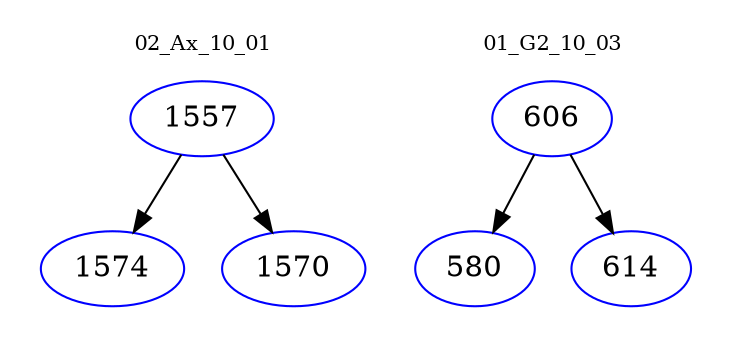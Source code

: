 digraph{
subgraph cluster_0 {
color = white
label = "02_Ax_10_01";
fontsize=10;
T0_1557 [label="1557", color="blue"]
T0_1557 -> T0_1574 [color="black"]
T0_1574 [label="1574", color="blue"]
T0_1557 -> T0_1570 [color="black"]
T0_1570 [label="1570", color="blue"]
}
subgraph cluster_1 {
color = white
label = "01_G2_10_03";
fontsize=10;
T1_606 [label="606", color="blue"]
T1_606 -> T1_580 [color="black"]
T1_580 [label="580", color="blue"]
T1_606 -> T1_614 [color="black"]
T1_614 [label="614", color="blue"]
}
}
